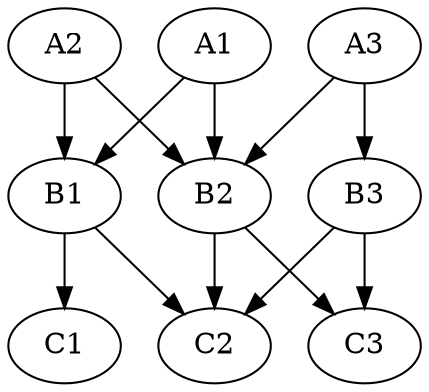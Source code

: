 digraph {
    A1 -> B1;
    A1 -> B2;
    A2 -> B1;
    A2 -> B2;
    A3 -> B2;
    A3 -> B3;
    B1 -> C1;
    B1 -> C2;
    B2 -> C2;
    B2 -> C3;
    B3 -> C2;
    B3 -> C3;
}
